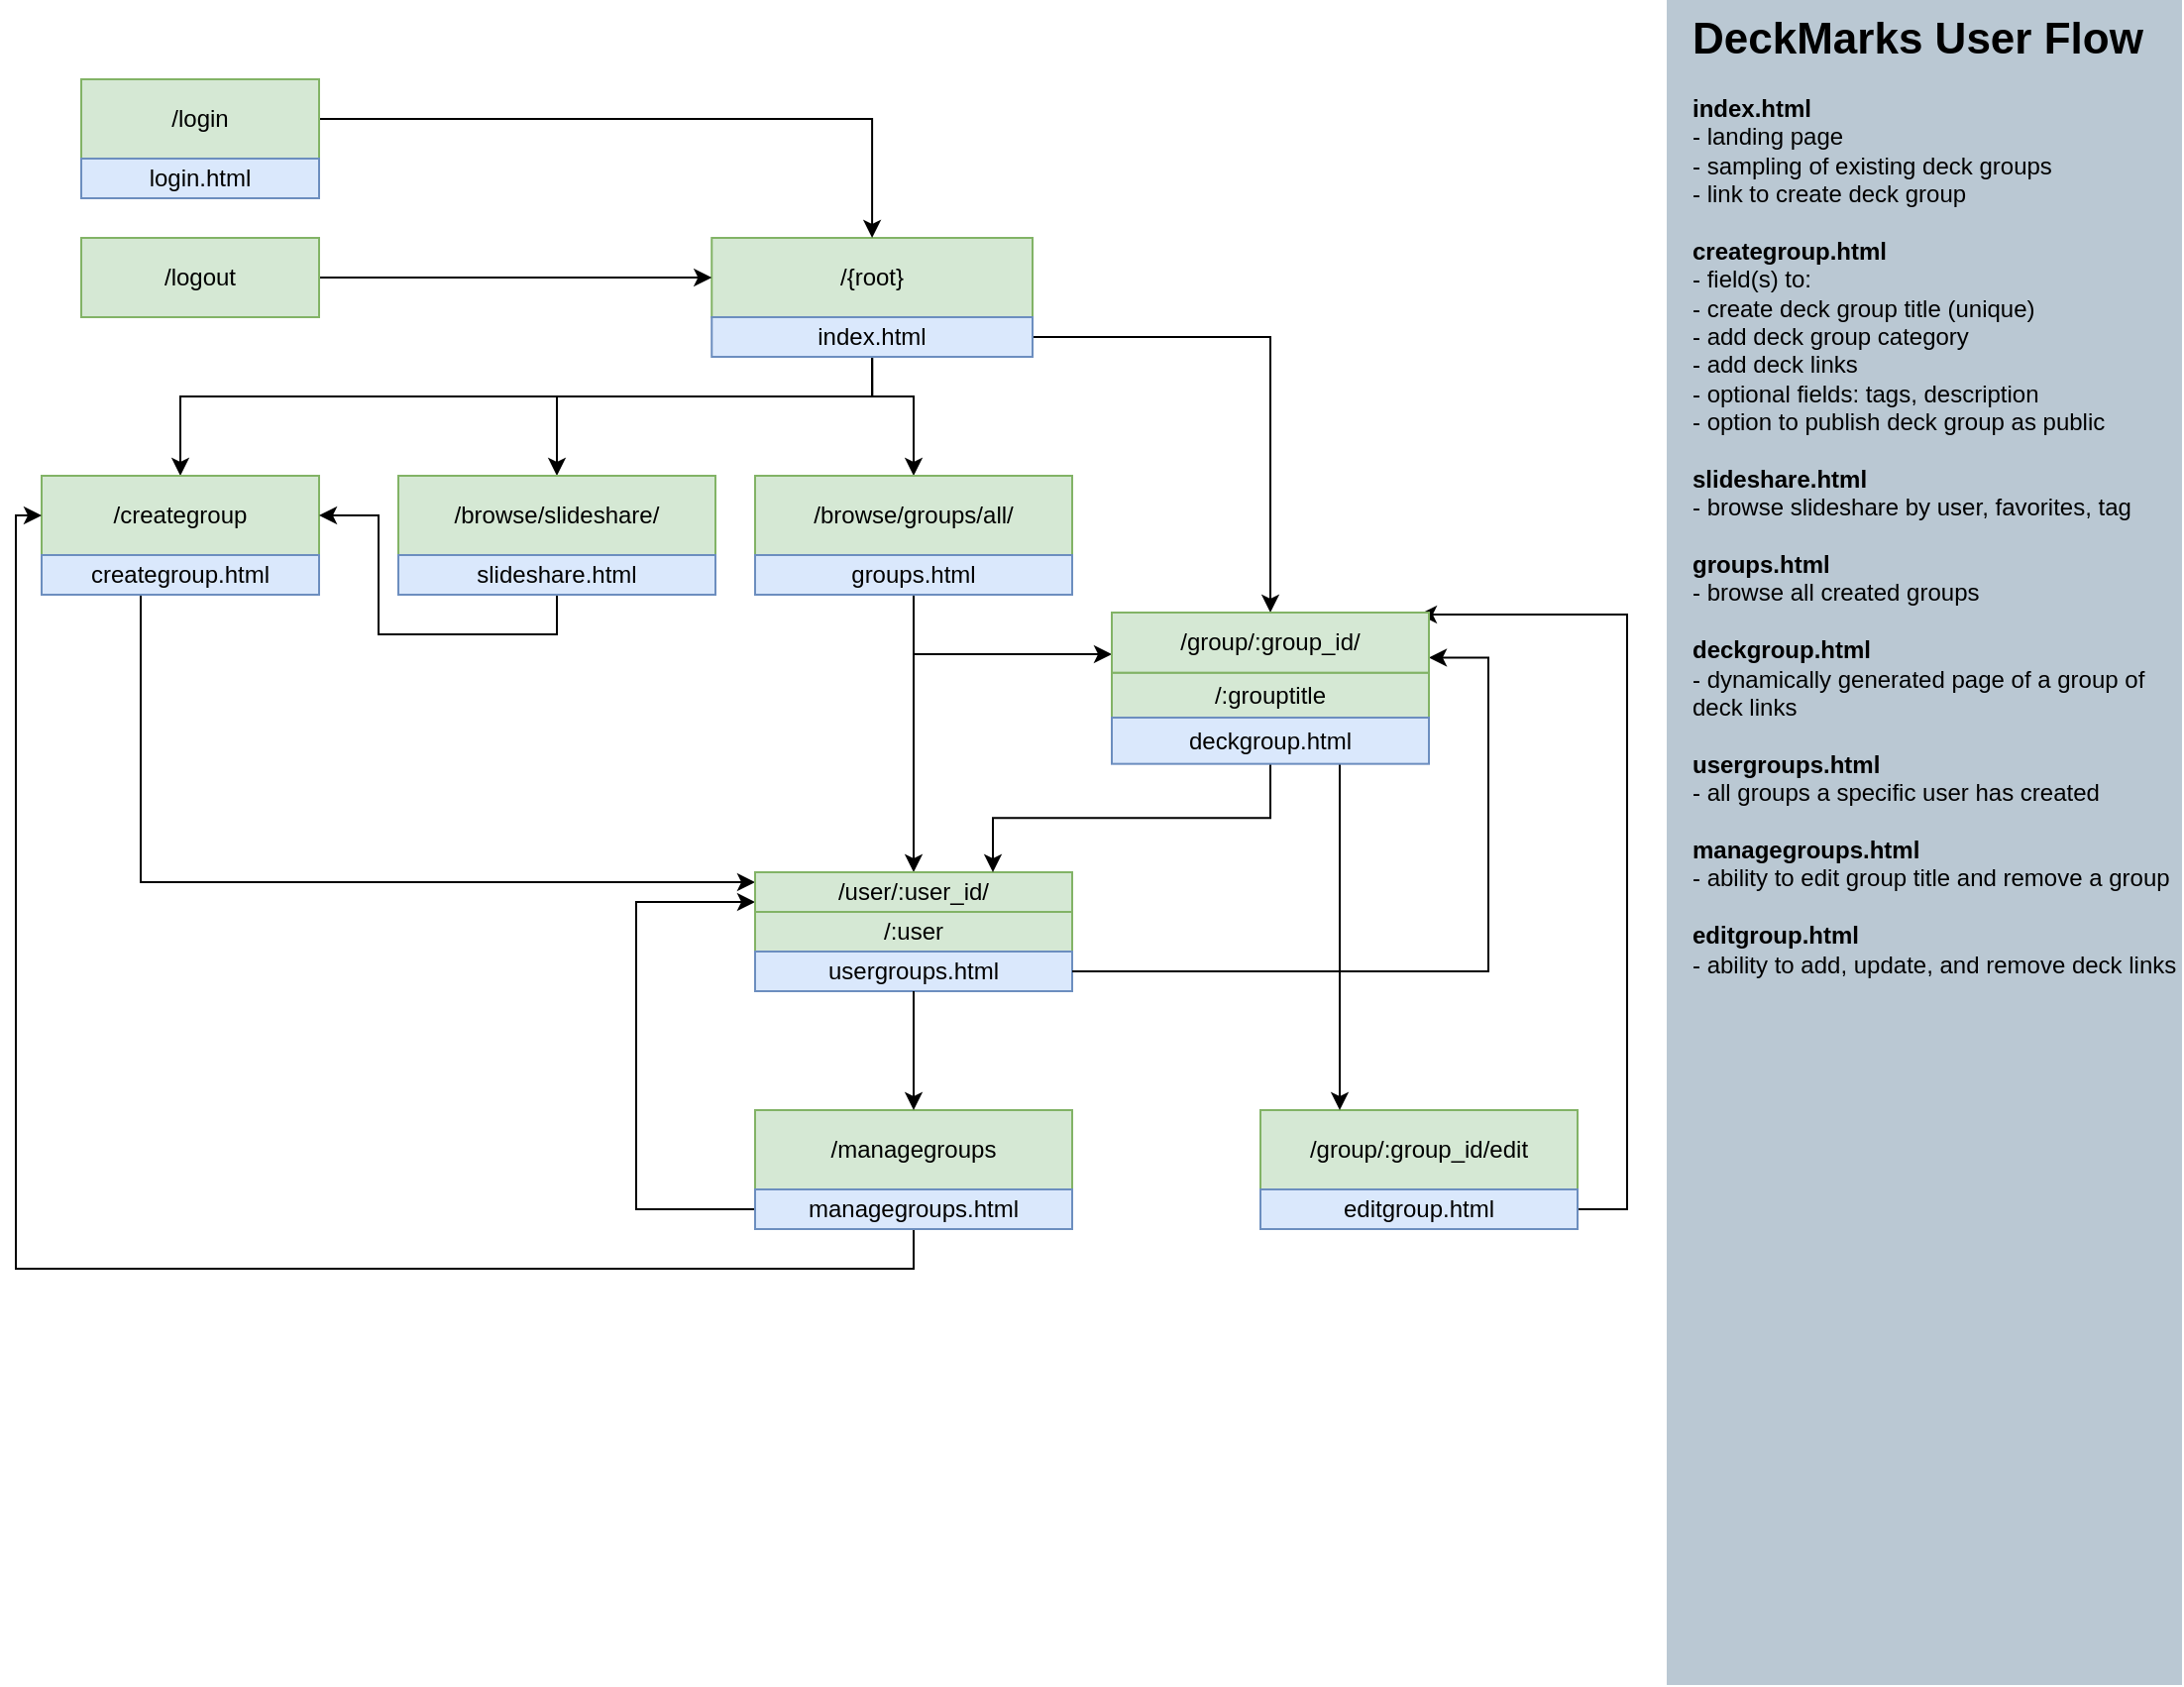 <mxfile version="16.2.1" type="github"><diagram id="JhTCethaDpFUJ3KEXoGS" name="Page-1"><mxGraphModel dx="1996" dy="980" grid="0" gridSize="10" guides="1" tooltips="1" connect="1" arrows="1" fold="1" page="1" pageScale="1" pageWidth="1100" pageHeight="850" math="0" shadow="0"><root><mxCell id="0"/><mxCell id="1" parent="0"/><mxCell id="0T8BIAHEr-V2ZC8AuusG-1" value="/{root}" style="rounded=0;whiteSpace=wrap;html=1;fillColor=#d5e8d4;strokeColor=#82b366;" vertex="1" parent="1"><mxGeometry x="358.13" y="120" width="161.87" height="40" as="geometry"/></mxCell><mxCell id="0T8BIAHEr-V2ZC8AuusG-2" value="&lt;b&gt;&lt;font style=&quot;font-size: 22px&quot;&gt;DeckMarks User Flow&lt;/font&gt;&lt;br&gt;&lt;br&gt;index.html &lt;/b&gt;&lt;br&gt;-&amp;nbsp;landing page&lt;br&gt;- sampling of existing deck groups&lt;br&gt;- link to create deck group&lt;br&gt;&lt;br&gt;&lt;b&gt;creategroup.html&lt;/b&gt;&amp;nbsp;&lt;br&gt;- field(s) to:&lt;br&gt;- create deck group title (unique)&lt;br&gt;- add deck group category&lt;br&gt;- add deck links&lt;br&gt;- optional fields: tags, description&lt;br&gt;- option to publish deck group as public&lt;br&gt;&lt;b&gt;&lt;br&gt;slideshare.html&lt;br&gt;&lt;/b&gt;- browse slideshare by user, favorites, tag&lt;br&gt;&lt;br&gt;&lt;b&gt;groups.html&amp;nbsp;&lt;br&gt;&lt;/b&gt;- browse all created groups&lt;br&gt;&lt;br&gt;&lt;b&gt;deckgroup.html&amp;nbsp;&lt;br&gt;&lt;/b&gt;- dynamically generated page of a group of deck links&amp;nbsp;&lt;br&gt;&lt;b&gt;&lt;br&gt;usergroups.html&amp;nbsp;&lt;/b&gt;&lt;br&gt;- all groups a specific user has created&amp;nbsp;&lt;br&gt;&lt;br&gt;&lt;b&gt;managegroups.html&amp;nbsp;&lt;br&gt;&lt;/b&gt;- ability to edit group title and remove a group&lt;br&gt;&lt;br&gt;&lt;b&gt;editgroup.html&lt;br&gt;&lt;/b&gt;- ability to add, update, and remove deck links" style="text;html=1;align=left;verticalAlign=top;whiteSpace=wrap;rounded=0;fillColor=#bac8d3;strokeColor=none;spacingLeft=11;" vertex="1" parent="1"><mxGeometry x="840" width="260" height="850" as="geometry"/></mxCell><mxCell id="0T8BIAHEr-V2ZC8AuusG-64" style="edgeStyle=orthogonalEdgeStyle;rounded=0;orthogonalLoop=1;jettySize=auto;html=1;exitX=1;exitY=0.5;exitDx=0;exitDy=0;" edge="1" parent="1" source="0T8BIAHEr-V2ZC8AuusG-4" target="0T8BIAHEr-V2ZC8AuusG-1"><mxGeometry relative="1" as="geometry"/></mxCell><mxCell id="0T8BIAHEr-V2ZC8AuusG-4" value="/login" style="rounded=0;whiteSpace=wrap;html=1;fillColor=#d5e8d4;strokeColor=#82b366;" vertex="1" parent="1"><mxGeometry x="40" y="40" width="120" height="40" as="geometry"/></mxCell><mxCell id="0T8BIAHEr-V2ZC8AuusG-37" style="edgeStyle=orthogonalEdgeStyle;rounded=0;orthogonalLoop=1;jettySize=auto;html=1;entryX=0.5;entryY=0;entryDx=0;entryDy=0;" edge="1" parent="1" source="0T8BIAHEr-V2ZC8AuusG-6" target="0T8BIAHEr-V2ZC8AuusG-11"><mxGeometry relative="1" as="geometry"><Array as="points"><mxPoint x="439" y="200"/><mxPoint x="90" y="200"/></Array></mxGeometry></mxCell><mxCell id="0T8BIAHEr-V2ZC8AuusG-67" style="edgeStyle=orthogonalEdgeStyle;rounded=0;orthogonalLoop=1;jettySize=auto;html=1;exitX=0.5;exitY=1;exitDx=0;exitDy=0;entryX=0.5;entryY=0;entryDx=0;entryDy=0;" edge="1" parent="1" source="0T8BIAHEr-V2ZC8AuusG-6" target="0T8BIAHEr-V2ZC8AuusG-18"><mxGeometry relative="1" as="geometry"><mxPoint x="280" y="220" as="targetPoint"/><Array as="points"><mxPoint x="439" y="200"/><mxPoint x="280" y="200"/></Array></mxGeometry></mxCell><mxCell id="0T8BIAHEr-V2ZC8AuusG-68" style="edgeStyle=orthogonalEdgeStyle;rounded=0;orthogonalLoop=1;jettySize=auto;html=1;entryX=0.5;entryY=0;entryDx=0;entryDy=0;" edge="1" parent="1" source="0T8BIAHEr-V2ZC8AuusG-6" target="0T8BIAHEr-V2ZC8AuusG-19"><mxGeometry relative="1" as="geometry"><Array as="points"><mxPoint x="439" y="200"/><mxPoint x="460" y="200"/></Array></mxGeometry></mxCell><mxCell id="0T8BIAHEr-V2ZC8AuusG-71" style="edgeStyle=orthogonalEdgeStyle;rounded=0;orthogonalLoop=1;jettySize=auto;html=1;exitX=1;exitY=0.5;exitDx=0;exitDy=0;entryX=0.5;entryY=0;entryDx=0;entryDy=0;" edge="1" parent="1" source="0T8BIAHEr-V2ZC8AuusG-6" target="0T8BIAHEr-V2ZC8AuusG-23"><mxGeometry relative="1" as="geometry"/></mxCell><mxCell id="0T8BIAHEr-V2ZC8AuusG-6" value="index.html" style="rounded=0;whiteSpace=wrap;html=1;fillColor=#dae8fc;strokeColor=#6c8ebf;" vertex="1" parent="1"><mxGeometry x="358.13" y="160" width="161.87" height="20" as="geometry"/></mxCell><mxCell id="0T8BIAHEr-V2ZC8AuusG-11" value="/creategroup" style="rounded=0;whiteSpace=wrap;html=1;fillColor=#d5e8d4;strokeColor=#82b366;" vertex="1" parent="1"><mxGeometry x="20" y="240" width="140" height="40" as="geometry"/></mxCell><mxCell id="0T8BIAHEr-V2ZC8AuusG-82" style="edgeStyle=orthogonalEdgeStyle;rounded=0;orthogonalLoop=1;jettySize=auto;html=1;entryX=0;entryY=0.25;entryDx=0;entryDy=0;" edge="1" parent="1" source="0T8BIAHEr-V2ZC8AuusG-12" target="0T8BIAHEr-V2ZC8AuusG-25"><mxGeometry relative="1" as="geometry"><Array as="points"><mxPoint x="70" y="445"/></Array></mxGeometry></mxCell><mxCell id="0T8BIAHEr-V2ZC8AuusG-12" value="creategroup.html" style="rounded=0;whiteSpace=wrap;html=1;fillColor=#dae8fc;strokeColor=#6c8ebf;" vertex="1" parent="1"><mxGeometry x="20" y="280" width="140" height="20" as="geometry"/></mxCell><mxCell id="0T8BIAHEr-V2ZC8AuusG-65" style="edgeStyle=orthogonalEdgeStyle;rounded=0;orthogonalLoop=1;jettySize=auto;html=1;exitX=1;exitY=0.5;exitDx=0;exitDy=0;entryX=0;entryY=0.5;entryDx=0;entryDy=0;" edge="1" parent="1" source="0T8BIAHEr-V2ZC8AuusG-13" target="0T8BIAHEr-V2ZC8AuusG-1"><mxGeometry relative="1" as="geometry"/></mxCell><mxCell id="0T8BIAHEr-V2ZC8AuusG-13" value="/logout" style="rounded=0;whiteSpace=wrap;html=1;fillColor=#d5e8d4;strokeColor=#82b366;" vertex="1" parent="1"><mxGeometry x="40" y="120" width="120" height="40" as="geometry"/></mxCell><mxCell id="0T8BIAHEr-V2ZC8AuusG-14" value="/managegroups" style="rounded=0;whiteSpace=wrap;html=1;fillColor=#d5e8d4;strokeColor=#82b366;" vertex="1" parent="1"><mxGeometry x="380" y="560" width="160" height="40" as="geometry"/></mxCell><mxCell id="0T8BIAHEr-V2ZC8AuusG-84" style="edgeStyle=orthogonalEdgeStyle;rounded=0;orthogonalLoop=1;jettySize=auto;html=1;entryX=0;entryY=0.75;entryDx=0;entryDy=0;" edge="1" parent="1" source="0T8BIAHEr-V2ZC8AuusG-15" target="0T8BIAHEr-V2ZC8AuusG-25"><mxGeometry relative="1" as="geometry"><Array as="points"><mxPoint x="320" y="610"/><mxPoint x="320" y="455"/></Array></mxGeometry></mxCell><mxCell id="0T8BIAHEr-V2ZC8AuusG-87" style="edgeStyle=orthogonalEdgeStyle;rounded=0;orthogonalLoop=1;jettySize=auto;html=1;exitX=0.5;exitY=1;exitDx=0;exitDy=0;" edge="1" parent="1" source="0T8BIAHEr-V2ZC8AuusG-15" target="0T8BIAHEr-V2ZC8AuusG-11"><mxGeometry relative="1" as="geometry"><Array as="points"><mxPoint x="460" y="640"/><mxPoint x="7" y="640"/><mxPoint x="7" y="260"/></Array></mxGeometry></mxCell><mxCell id="0T8BIAHEr-V2ZC8AuusG-15" value="managegroups.html" style="rounded=0;whiteSpace=wrap;html=1;fillColor=#dae8fc;strokeColor=#6c8ebf;" vertex="1" parent="1"><mxGeometry x="380" y="600" width="160" height="20" as="geometry"/></mxCell><mxCell id="0T8BIAHEr-V2ZC8AuusG-18" value="/browse/slideshare/" style="rounded=0;whiteSpace=wrap;html=1;fillColor=#d5e8d4;strokeColor=#82b366;" vertex="1" parent="1"><mxGeometry x="200" y="240" width="160" height="40" as="geometry"/></mxCell><mxCell id="0T8BIAHEr-V2ZC8AuusG-19" value="/browse/groups/all/" style="rounded=0;whiteSpace=wrap;html=1;fillColor=#d5e8d4;strokeColor=#82b366;" vertex="1" parent="1"><mxGeometry x="380" y="240" width="160" height="40" as="geometry"/></mxCell><mxCell id="0T8BIAHEr-V2ZC8AuusG-21" value="/group/:group_id/edit" style="rounded=0;whiteSpace=wrap;html=1;fillColor=#d5e8d4;strokeColor=#82b366;" vertex="1" parent="1"><mxGeometry x="635" y="560" width="160" height="40" as="geometry"/></mxCell><mxCell id="0T8BIAHEr-V2ZC8AuusG-86" style="edgeStyle=orthogonalEdgeStyle;rounded=0;orthogonalLoop=1;jettySize=auto;html=1;" edge="1" parent="1" source="0T8BIAHEr-V2ZC8AuusG-29"><mxGeometry relative="1" as="geometry"><mxPoint x="715" y="310" as="targetPoint"/><Array as="points"><mxPoint x="820" y="610"/><mxPoint x="820" y="310"/></Array></mxGeometry></mxCell><mxCell id="0T8BIAHEr-V2ZC8AuusG-29" value="editgroup.html" style="rounded=0;whiteSpace=wrap;html=1;fillColor=#dae8fc;strokeColor=#6c8ebf;" vertex="1" parent="1"><mxGeometry x="635" y="600" width="160" height="20" as="geometry"/></mxCell><mxCell id="0T8BIAHEr-V2ZC8AuusG-66" style="edgeStyle=orthogonalEdgeStyle;rounded=0;orthogonalLoop=1;jettySize=auto;html=1;exitX=0.5;exitY=1;exitDx=0;exitDy=0;entryX=1;entryY=0.5;entryDx=0;entryDy=0;" edge="1" parent="1" source="0T8BIAHEr-V2ZC8AuusG-31" target="0T8BIAHEr-V2ZC8AuusG-11"><mxGeometry relative="1" as="geometry"><mxPoint x="100" y="310" as="targetPoint"/><Array as="points"><mxPoint x="280" y="320"/><mxPoint x="190" y="320"/><mxPoint x="190" y="260"/></Array></mxGeometry></mxCell><mxCell id="0T8BIAHEr-V2ZC8AuusG-31" value="slideshare.html" style="rounded=0;whiteSpace=wrap;html=1;fillColor=#dae8fc;strokeColor=#6c8ebf;" vertex="1" parent="1"><mxGeometry x="200" y="280" width="160" height="20" as="geometry"/></mxCell><mxCell id="0T8BIAHEr-V2ZC8AuusG-72" style="edgeStyle=orthogonalEdgeStyle;rounded=0;orthogonalLoop=1;jettySize=auto;html=1;" edge="1" parent="1" source="0T8BIAHEr-V2ZC8AuusG-32"><mxGeometry relative="1" as="geometry"><mxPoint x="560" y="330" as="targetPoint"/><Array as="points"><mxPoint x="460" y="330"/></Array></mxGeometry></mxCell><mxCell id="0T8BIAHEr-V2ZC8AuusG-76" style="edgeStyle=orthogonalEdgeStyle;rounded=0;orthogonalLoop=1;jettySize=auto;html=1;" edge="1" parent="1" source="0T8BIAHEr-V2ZC8AuusG-32" target="0T8BIAHEr-V2ZC8AuusG-25"><mxGeometry relative="1" as="geometry"/></mxCell><mxCell id="0T8BIAHEr-V2ZC8AuusG-32" value="groups.html" style="rounded=0;whiteSpace=wrap;html=1;fillColor=#dae8fc;strokeColor=#6c8ebf;" vertex="1" parent="1"><mxGeometry x="380" y="280" width="160" height="20" as="geometry"/></mxCell><mxCell id="0T8BIAHEr-V2ZC8AuusG-60" value="login.html" style="rounded=0;whiteSpace=wrap;html=1;fillColor=#dae8fc;strokeColor=#6c8ebf;" vertex="1" parent="1"><mxGeometry x="40" y="80" width="120" height="20" as="geometry"/></mxCell><mxCell id="0T8BIAHEr-V2ZC8AuusG-74" value="" style="group" vertex="1" connectable="0" parent="1"><mxGeometry x="380" y="440" width="160" height="60" as="geometry"/></mxCell><mxCell id="0T8BIAHEr-V2ZC8AuusG-24" value="/:user" style="rounded=0;whiteSpace=wrap;html=1;fillColor=#d5e8d4;strokeColor=#82b366;" vertex="1" parent="0T8BIAHEr-V2ZC8AuusG-74"><mxGeometry y="20" width="160" height="20" as="geometry"/></mxCell><mxCell id="0T8BIAHEr-V2ZC8AuusG-25" value="/user/:user_id/" style="rounded=0;whiteSpace=wrap;html=1;fillColor=#d5e8d4;strokeColor=#82b366;" vertex="1" parent="0T8BIAHEr-V2ZC8AuusG-74"><mxGeometry width="160" height="20" as="geometry"/></mxCell><mxCell id="0T8BIAHEr-V2ZC8AuusG-26" value="usergroups.html" style="rounded=0;whiteSpace=wrap;html=1;fillColor=#dae8fc;strokeColor=#6c8ebf;" vertex="1" parent="0T8BIAHEr-V2ZC8AuusG-74"><mxGeometry y="40" width="160" height="20" as="geometry"/></mxCell><mxCell id="0T8BIAHEr-V2ZC8AuusG-77" style="edgeStyle=orthogonalEdgeStyle;rounded=0;orthogonalLoop=1;jettySize=auto;html=1;exitX=0.5;exitY=1;exitDx=0;exitDy=0;entryX=0.75;entryY=0;entryDx=0;entryDy=0;" edge="1" parent="1" source="0T8BIAHEr-V2ZC8AuusG-17" target="0T8BIAHEr-V2ZC8AuusG-25"><mxGeometry relative="1" as="geometry"/></mxCell><mxCell id="0T8BIAHEr-V2ZC8AuusG-78" style="edgeStyle=orthogonalEdgeStyle;rounded=0;orthogonalLoop=1;jettySize=auto;html=1;exitX=1;exitY=0.5;exitDx=0;exitDy=0;entryX=1;entryY=0.75;entryDx=0;entryDy=0;" edge="1" parent="1" source="0T8BIAHEr-V2ZC8AuusG-26" target="0T8BIAHEr-V2ZC8AuusG-23"><mxGeometry relative="1" as="geometry"><mxPoint x="660" y="390" as="targetPoint"/><Array as="points"><mxPoint x="750" y="490"/><mxPoint x="750" y="332"/></Array></mxGeometry></mxCell><mxCell id="0T8BIAHEr-V2ZC8AuusG-79" style="edgeStyle=orthogonalEdgeStyle;rounded=0;orthogonalLoop=1;jettySize=auto;html=1;entryX=0.5;entryY=0;entryDx=0;entryDy=0;" edge="1" parent="1" source="0T8BIAHEr-V2ZC8AuusG-26" target="0T8BIAHEr-V2ZC8AuusG-14"><mxGeometry relative="1" as="geometry"/></mxCell><mxCell id="0T8BIAHEr-V2ZC8AuusG-83" style="edgeStyle=orthogonalEdgeStyle;rounded=0;orthogonalLoop=1;jettySize=auto;html=1;" edge="1" parent="1" source="0T8BIAHEr-V2ZC8AuusG-17"><mxGeometry relative="1" as="geometry"><mxPoint x="675" y="560" as="targetPoint"/><Array as="points"><mxPoint x="675" y="560"/></Array></mxGeometry></mxCell><mxCell id="0T8BIAHEr-V2ZC8AuusG-16" value="/:grouptitle" style="rounded=0;whiteSpace=wrap;html=1;fillColor=#d5e8d4;strokeColor=#82b366;" vertex="1" parent="1"><mxGeometry x="560" y="339.33" width="160" height="22.67" as="geometry"/></mxCell><mxCell id="0T8BIAHEr-V2ZC8AuusG-17" value="deckgroup.html" style="rounded=0;whiteSpace=wrap;html=1;fillColor=#dae8fc;strokeColor=#6c8ebf;" vertex="1" parent="1"><mxGeometry x="560" y="361.997" width="160" height="23.333" as="geometry"/></mxCell><mxCell id="0T8BIAHEr-V2ZC8AuusG-23" value="/group/:group_id/" style="rounded=0;whiteSpace=wrap;html=1;fillColor=#d5e8d4;strokeColor=#82b366;" vertex="1" parent="1"><mxGeometry x="560" y="309" width="160" height="30.33" as="geometry"/></mxCell></root></mxGraphModel></diagram></mxfile>